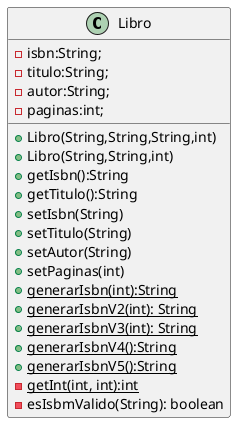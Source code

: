 
@startuml
class Libro {
   -isbn:String;
   -titulo:String;
   -autor:String;
   -paginas:int;
   +Libro(String,String,String,int)
   +Libro(String,String,int)
   +getIsbn():String
   +getTitulo():String
   +setIsbn(String)
   +setTitulo(String)
   +setAutor(String)
   +setPaginas(int)
   +{static}generarIsbn(int):String
   +{static}generarIsbnV2(int): String
   +{static}generarIsbnV3(int): String
   +{static}generarIsbnV4():String
   +{static}generarIsbnV5():String
   -{static}getInt(int, int):int
   - esIsbmValido(String): boolean
}
@enduml
